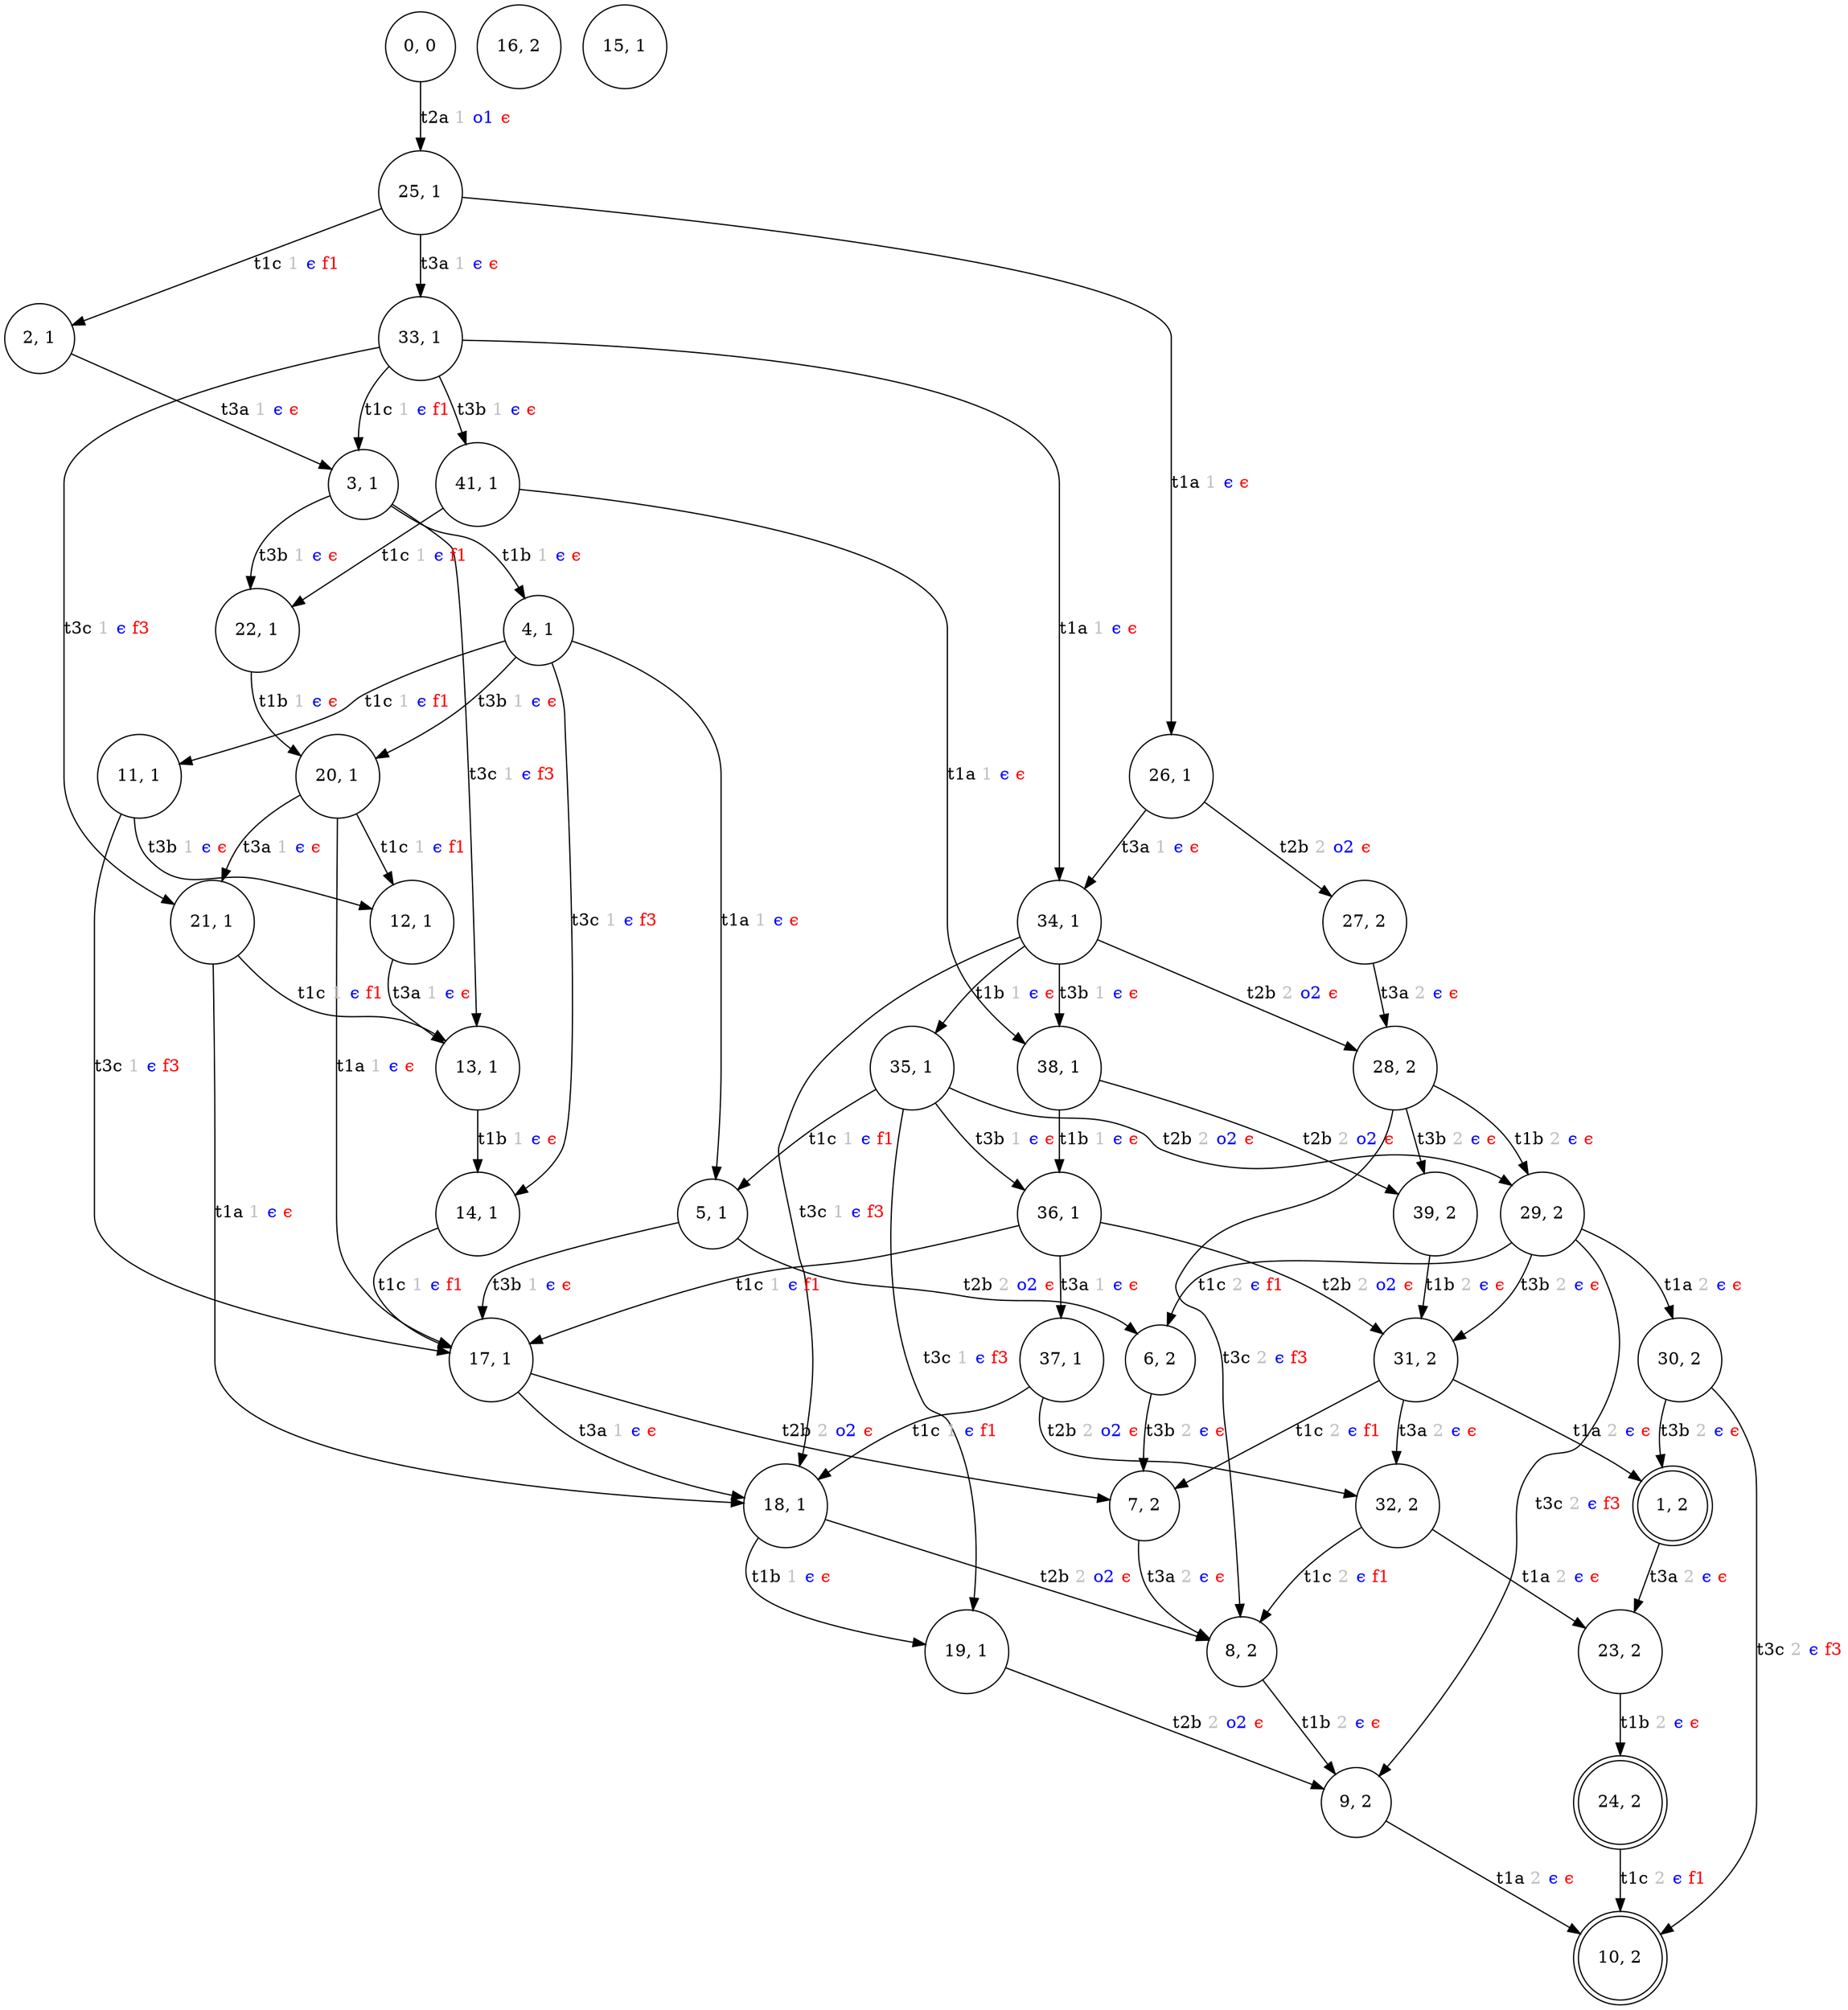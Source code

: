 digraph rete3_ROS {
	"0, 0" [shape=circle]
	"25, 1" [shape=circle]
	"26, 1" [shape=circle]
	"27, 2" [shape=circle]
	"28, 2" [shape=circle]
	"29, 2" [shape=circle]
	"30, 2" [shape=circle]
	"1, 2" [shape=doublecircle]
	"23, 2" [shape=circle]
	"24, 2" [shape=doublecircle]
	"10, 2" [shape=doublecircle]
	"6, 2" [shape=circle]
	"7, 2" [shape=circle]
	"8, 2" [shape=circle]
	"9, 2" [shape=circle]
	"31, 2" [shape=circle]
	"32, 2" [shape=circle]
	"39, 2" [shape=circle]
	"34, 1" [shape=circle]
	"35, 1" [shape=circle]
	"5, 1" [shape=circle]
	"6, 2" [shape=circle]
	"17, 1" [shape=circle]
	"7, 2" [shape=circle]
	"18, 1" [shape=circle]
	"19, 1" [shape=circle]
	"9, 2" [shape=circle]
	"8, 2" [shape=circle]
	"29, 2" [shape=circle]
	"36, 1" [shape=circle]
	"31, 2" [shape=circle]
	"37, 1" [shape=circle]
	"32, 2" [shape=circle]
	"28, 2" [shape=circle]
	"38, 1" [shape=circle]
	"39, 2" [shape=circle]
	"2, 1" [shape=circle]
	"3, 1" [shape=circle]
	"4, 1" [shape=circle]
	"11, 1" [shape=circle]
	"12, 1" [shape=circle]
	"13, 1" [shape=circle]
	"14, 1" [shape=circle]
	"20, 1" [shape=circle]
	"21, 1" [shape=circle]
	"22, 1" [shape=circle]
	"33, 1" [shape=circle]
	"41, 1" [shape=circle]
	"16, 2" [shape=circle]
	"15, 1" [shape=circle]
	"16, 2" [shape=circle]
	"0, 0" -> "25, 1" [label=<t2a <FONT COLOR="grey">1</FONT> <FONT COLOR="blue">o1</FONT> <FONT COLOR="red">ϵ</FONT>>]
	"25, 1" -> "26, 1" [label=<t1a <FONT COLOR="grey">1</FONT> <FONT COLOR="blue">ϵ</FONT> <FONT COLOR="red">ϵ</FONT>>]
	"26, 1" -> "27, 2" [label=<t2b <FONT COLOR="grey">2</FONT> <FONT COLOR="blue">o2</FONT> <FONT COLOR="red">ϵ</FONT>>]
	"27, 2" -> "28, 2" [label=<t3a <FONT COLOR="grey">2</FONT> <FONT COLOR="blue">ϵ</FONT> <FONT COLOR="red">ϵ</FONT>>]
	"28, 2" -> "29, 2" [label=<t1b <FONT COLOR="grey">2</FONT> <FONT COLOR="blue">ϵ</FONT> <FONT COLOR="red">ϵ</FONT>>]
	"29, 2" -> "30, 2" [label=<t1a <FONT COLOR="grey">2</FONT> <FONT COLOR="blue">ϵ</FONT> <FONT COLOR="red">ϵ</FONT>>]
	"30, 2" -> "1, 2" [label=<t3b <FONT COLOR="grey">2</FONT> <FONT COLOR="blue">ϵ</FONT> <FONT COLOR="red">ϵ</FONT>>]
	"1, 2" -> "23, 2" [label=<t3a <FONT COLOR="grey">2</FONT> <FONT COLOR="blue">ϵ</FONT> <FONT COLOR="red">ϵ</FONT>>]
	"23, 2" -> "24, 2" [label=<t1b <FONT COLOR="grey">2</FONT> <FONT COLOR="blue">ϵ</FONT> <FONT COLOR="red">ϵ</FONT>>]
	"24, 2" -> "10, 2" [label=<t1c <FONT COLOR="grey">2</FONT> <FONT COLOR="blue">ϵ</FONT> <FONT COLOR="red">f1</FONT>>]
	"30, 2" -> "10, 2" [label=<t3c <FONT COLOR="grey">2</FONT> <FONT COLOR="blue">ϵ</FONT> <FONT COLOR="red">f3</FONT>>]
	"29, 2" -> "6, 2" [label=<t1c <FONT COLOR="grey">2</FONT> <FONT COLOR="blue">ϵ</FONT> <FONT COLOR="red">f1</FONT>>]
	"6, 2" -> "7, 2" [label=<t3b <FONT COLOR="grey">2</FONT> <FONT COLOR="blue">ϵ</FONT> <FONT COLOR="red">ϵ</FONT>>]
	"7, 2" -> "8, 2" [label=<t3a <FONT COLOR="grey">2</FONT> <FONT COLOR="blue">ϵ</FONT> <FONT COLOR="red">ϵ</FONT>>]
	"8, 2" -> "9, 2" [label=<t1b <FONT COLOR="grey">2</FONT> <FONT COLOR="blue">ϵ</FONT> <FONT COLOR="red">ϵ</FONT>>]
	"9, 2" -> "10, 2" [label=<t1a <FONT COLOR="grey">2</FONT> <FONT COLOR="blue">ϵ</FONT> <FONT COLOR="red">ϵ</FONT>>]
	"29, 2" -> "31, 2" [label=<t3b <FONT COLOR="grey">2</FONT> <FONT COLOR="blue">ϵ</FONT> <FONT COLOR="red">ϵ</FONT>>]
	"31, 2" -> "1, 2" [label=<t1a <FONT COLOR="grey">2</FONT> <FONT COLOR="blue">ϵ</FONT> <FONT COLOR="red">ϵ</FONT>>]
	"31, 2" -> "7, 2" [label=<t1c <FONT COLOR="grey">2</FONT> <FONT COLOR="blue">ϵ</FONT> <FONT COLOR="red">f1</FONT>>]
	"31, 2" -> "32, 2" [label=<t3a <FONT COLOR="grey">2</FONT> <FONT COLOR="blue">ϵ</FONT> <FONT COLOR="red">ϵ</FONT>>]
	"32, 2" -> "23, 2" [label=<t1a <FONT COLOR="grey">2</FONT> <FONT COLOR="blue">ϵ</FONT> <FONT COLOR="red">ϵ</FONT>>]
	"32, 2" -> "8, 2" [label=<t1c <FONT COLOR="grey">2</FONT> <FONT COLOR="blue">ϵ</FONT> <FONT COLOR="red">f1</FONT>>]
	"29, 2" -> "9, 2" [label=<t3c <FONT COLOR="grey">2</FONT> <FONT COLOR="blue">ϵ</FONT> <FONT COLOR="red">f3</FONT>>]
	"28, 2" -> "39, 2" [label=<t3b <FONT COLOR="grey">2</FONT> <FONT COLOR="blue">ϵ</FONT> <FONT COLOR="red">ϵ</FONT>>]
	"39, 2" -> "31, 2" [label=<t1b <FONT COLOR="grey">2</FONT> <FONT COLOR="blue">ϵ</FONT> <FONT COLOR="red">ϵ</FONT>>]
	"28, 2" -> "8, 2" [label=<t3c <FONT COLOR="grey">2</FONT> <FONT COLOR="blue">ϵ</FONT> <FONT COLOR="red">f3</FONT>>]
	"26, 1" -> "34, 1" [label=<t3a <FONT COLOR="grey">1</FONT> <FONT COLOR="blue">ϵ</FONT> <FONT COLOR="red">ϵ</FONT>>]
	"34, 1" -> "35, 1" [label=<t1b <FONT COLOR="grey">1</FONT> <FONT COLOR="blue">ϵ</FONT> <FONT COLOR="red">ϵ</FONT>>]
	"35, 1" -> "5, 1" [label=<t1c <FONT COLOR="grey">1</FONT> <FONT COLOR="blue">ϵ</FONT> <FONT COLOR="red">f1</FONT>>]
	"5, 1" -> "6, 2" [label=<t2b <FONT COLOR="grey">2</FONT> <FONT COLOR="blue">o2</FONT> <FONT COLOR="red">ϵ</FONT>>]
	"5, 1" -> "17, 1" [label=<t3b <FONT COLOR="grey">1</FONT> <FONT COLOR="blue">ϵ</FONT> <FONT COLOR="red">ϵ</FONT>>]
	"17, 1" -> "7, 2" [label=<t2b <FONT COLOR="grey">2</FONT> <FONT COLOR="blue">o2</FONT> <FONT COLOR="red">ϵ</FONT>>]
	"17, 1" -> "18, 1" [label=<t3a <FONT COLOR="grey">1</FONT> <FONT COLOR="blue">ϵ</FONT> <FONT COLOR="red">ϵ</FONT>>]
	"18, 1" -> "19, 1" [label=<t1b <FONT COLOR="grey">1</FONT> <FONT COLOR="blue">ϵ</FONT> <FONT COLOR="red">ϵ</FONT>>]
	"19, 1" -> "9, 2" [label=<t2b <FONT COLOR="grey">2</FONT> <FONT COLOR="blue">o2</FONT> <FONT COLOR="red">ϵ</FONT>>]
	"18, 1" -> "8, 2" [label=<t2b <FONT COLOR="grey">2</FONT> <FONT COLOR="blue">o2</FONT> <FONT COLOR="red">ϵ</FONT>>]
	"35, 1" -> "29, 2" [label=<t2b <FONT COLOR="grey">2</FONT> <FONT COLOR="blue">o2</FONT> <FONT COLOR="red">ϵ</FONT>>]
	"35, 1" -> "36, 1" [label=<t3b <FONT COLOR="grey">1</FONT> <FONT COLOR="blue">ϵ</FONT> <FONT COLOR="red">ϵ</FONT>>]
	"36, 1" -> "17, 1" [label=<t1c <FONT COLOR="grey">1</FONT> <FONT COLOR="blue">ϵ</FONT> <FONT COLOR="red">f1</FONT>>]
	"36, 1" -> "31, 2" [label=<t2b <FONT COLOR="grey">2</FONT> <FONT COLOR="blue">o2</FONT> <FONT COLOR="red">ϵ</FONT>>]
	"36, 1" -> "37, 1" [label=<t3a <FONT COLOR="grey">1</FONT> <FONT COLOR="blue">ϵ</FONT> <FONT COLOR="red">ϵ</FONT>>]
	"37, 1" -> "18, 1" [label=<t1c <FONT COLOR="grey">1</FONT> <FONT COLOR="blue">ϵ</FONT> <FONT COLOR="red">f1</FONT>>]
	"37, 1" -> "32, 2" [label=<t2b <FONT COLOR="grey">2</FONT> <FONT COLOR="blue">o2</FONT> <FONT COLOR="red">ϵ</FONT>>]
	"35, 1" -> "19, 1" [label=<t3c <FONT COLOR="grey">1</FONT> <FONT COLOR="blue">ϵ</FONT> <FONT COLOR="red">f3</FONT>>]
	"34, 1" -> "28, 2" [label=<t2b <FONT COLOR="grey">2</FONT> <FONT COLOR="blue">o2</FONT> <FONT COLOR="red">ϵ</FONT>>]
	"34, 1" -> "38, 1" [label=<t3b <FONT COLOR="grey">1</FONT> <FONT COLOR="blue">ϵ</FONT> <FONT COLOR="red">ϵ</FONT>>]
	"38, 1" -> "36, 1" [label=<t1b <FONT COLOR="grey">1</FONT> <FONT COLOR="blue">ϵ</FONT> <FONT COLOR="red">ϵ</FONT>>]
	"38, 1" -> "39, 2" [label=<t2b <FONT COLOR="grey">2</FONT> <FONT COLOR="blue">o2</FONT> <FONT COLOR="red">ϵ</FONT>>]
	"34, 1" -> "18, 1" [label=<t3c <FONT COLOR="grey">1</FONT> <FONT COLOR="blue">ϵ</FONT> <FONT COLOR="red">f3</FONT>>]
	"25, 1" -> "2, 1" [label=<t1c <FONT COLOR="grey">1</FONT> <FONT COLOR="blue">ϵ</FONT> <FONT COLOR="red">f1</FONT>>]
	"2, 1" -> "3, 1" [label=<t3a <FONT COLOR="grey">1</FONT> <FONT COLOR="blue">ϵ</FONT> <FONT COLOR="red">ϵ</FONT>>]
	"3, 1" -> "4, 1" [label=<t1b <FONT COLOR="grey">1</FONT> <FONT COLOR="blue">ϵ</FONT> <FONT COLOR="red">ϵ</FONT>>]
	"4, 1" -> "5, 1" [label=<t1a <FONT COLOR="grey">1</FONT> <FONT COLOR="blue">ϵ</FONT> <FONT COLOR="red">ϵ</FONT>>]
	"4, 1" -> "11, 1" [label=<t1c <FONT COLOR="grey">1</FONT> <FONT COLOR="blue">ϵ</FONT> <FONT COLOR="red">f1</FONT>>]
	"11, 1" -> "12, 1" [label=<t3b <FONT COLOR="grey">1</FONT> <FONT COLOR="blue">ϵ</FONT> <FONT COLOR="red">ϵ</FONT>>]
	"12, 1" -> "13, 1" [label=<t3a <FONT COLOR="grey">1</FONT> <FONT COLOR="blue">ϵ</FONT> <FONT COLOR="red">ϵ</FONT>>]
	"13, 1" -> "14, 1" [label=<t1b <FONT COLOR="grey">1</FONT> <FONT COLOR="blue">ϵ</FONT> <FONT COLOR="red">ϵ</FONT>>]
	"14, 1" -> "17, 1" [label=<t1c <FONT COLOR="grey">1</FONT> <FONT COLOR="blue">ϵ</FONT> <FONT COLOR="red">f1</FONT>>]
	"11, 1" -> "17, 1" [label=<t3c <FONT COLOR="grey">1</FONT> <FONT COLOR="blue">ϵ</FONT> <FONT COLOR="red">f3</FONT>>]
	"4, 1" -> "20, 1" [label=<t3b <FONT COLOR="grey">1</FONT> <FONT COLOR="blue">ϵ</FONT> <FONT COLOR="red">ϵ</FONT>>]
	"20, 1" -> "17, 1" [label=<t1a <FONT COLOR="grey">1</FONT> <FONT COLOR="blue">ϵ</FONT> <FONT COLOR="red">ϵ</FONT>>]
	"20, 1" -> "12, 1" [label=<t1c <FONT COLOR="grey">1</FONT> <FONT COLOR="blue">ϵ</FONT> <FONT COLOR="red">f1</FONT>>]
	"20, 1" -> "21, 1" [label=<t3a <FONT COLOR="grey">1</FONT> <FONT COLOR="blue">ϵ</FONT> <FONT COLOR="red">ϵ</FONT>>]
	"21, 1" -> "18, 1" [label=<t1a <FONT COLOR="grey">1</FONT> <FONT COLOR="blue">ϵ</FONT> <FONT COLOR="red">ϵ</FONT>>]
	"21, 1" -> "13, 1" [label=<t1c <FONT COLOR="grey">1</FONT> <FONT COLOR="blue">ϵ</FONT> <FONT COLOR="red">f1</FONT>>]
	"4, 1" -> "14, 1" [label=<t3c <FONT COLOR="grey">1</FONT> <FONT COLOR="blue">ϵ</FONT> <FONT COLOR="red">f3</FONT>>]
	"3, 1" -> "22, 1" [label=<t3b <FONT COLOR="grey">1</FONT> <FONT COLOR="blue">ϵ</FONT> <FONT COLOR="red">ϵ</FONT>>]
	"22, 1" -> "20, 1" [label=<t1b <FONT COLOR="grey">1</FONT> <FONT COLOR="blue">ϵ</FONT> <FONT COLOR="red">ϵ</FONT>>]
	"3, 1" -> "13, 1" [label=<t3c <FONT COLOR="grey">1</FONT> <FONT COLOR="blue">ϵ</FONT> <FONT COLOR="red">f3</FONT>>]
	"25, 1" -> "33, 1" [label=<t3a <FONT COLOR="grey">1</FONT> <FONT COLOR="blue">ϵ</FONT> <FONT COLOR="red">ϵ</FONT>>]
	"33, 1" -> "34, 1" [label=<t1a <FONT COLOR="grey">1</FONT> <FONT COLOR="blue">ϵ</FONT> <FONT COLOR="red">ϵ</FONT>>]
	"33, 1" -> "3, 1" [label=<t1c <FONT COLOR="grey">1</FONT> <FONT COLOR="blue">ϵ</FONT> <FONT COLOR="red">f1</FONT>>]
	"33, 1" -> "41, 1" [label=<t3b <FONT COLOR="grey">1</FONT> <FONT COLOR="blue">ϵ</FONT> <FONT COLOR="red">ϵ</FONT>>]
	"41, 1" -> "38, 1" [label=<t1a <FONT COLOR="grey">1</FONT> <FONT COLOR="blue">ϵ</FONT> <FONT COLOR="red">ϵ</FONT>>]
	"41, 1" -> "22, 1" [label=<t1c <FONT COLOR="grey">1</FONT> <FONT COLOR="blue">ϵ</FONT> <FONT COLOR="red">f1</FONT>>]
	"33, 1" -> "21, 1" [label=<t3c <FONT COLOR="grey">1</FONT> <FONT COLOR="blue">ϵ</FONT> <FONT COLOR="red">f3</FONT>>]
}
